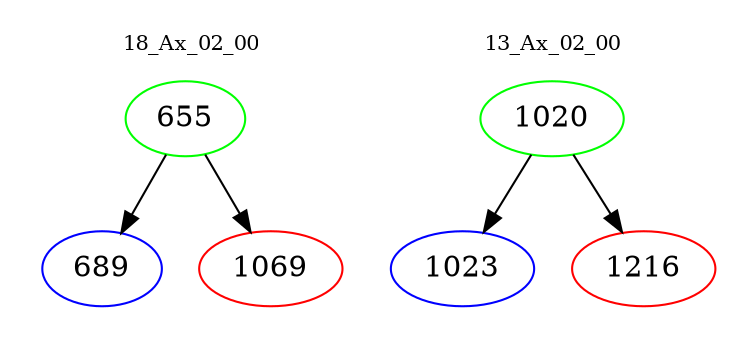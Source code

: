 digraph{
subgraph cluster_0 {
color = white
label = "18_Ax_02_00";
fontsize=10;
T0_655 [label="655", color="green"]
T0_655 -> T0_689 [color="black"]
T0_689 [label="689", color="blue"]
T0_655 -> T0_1069 [color="black"]
T0_1069 [label="1069", color="red"]
}
subgraph cluster_1 {
color = white
label = "13_Ax_02_00";
fontsize=10;
T1_1020 [label="1020", color="green"]
T1_1020 -> T1_1023 [color="black"]
T1_1023 [label="1023", color="blue"]
T1_1020 -> T1_1216 [color="black"]
T1_1216 [label="1216", color="red"]
}
}
